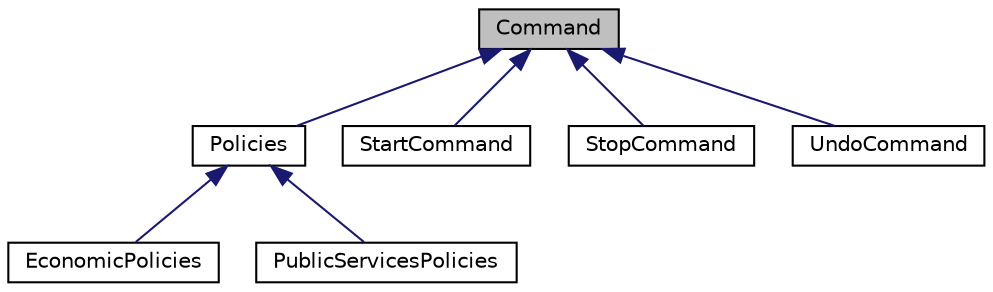 digraph "Command"
{
 // LATEX_PDF_SIZE
  edge [fontname="Helvetica",fontsize="10",labelfontname="Helvetica",labelfontsize="10"];
  node [fontname="Helvetica",fontsize="10",shape=record];
  Node1 [label="Command",height=0.2,width=0.4,color="black", fillcolor="grey75", style="filled", fontcolor="black",tooltip=" "];
  Node1 -> Node2 [dir="back",color="midnightblue",fontsize="10",style="solid",fontname="Helvetica"];
  Node2 [label="Policies",height=0.2,width=0.4,color="black", fillcolor="white", style="filled",URL="$classPolicies.html",tooltip="Abstract base class for policy commands."];
  Node2 -> Node3 [dir="back",color="midnightblue",fontsize="10",style="solid",fontname="Helvetica"];
  Node3 [label="EconomicPolicies",height=0.2,width=0.4,color="black", fillcolor="white", style="filled",URL="$classEconomicPolicies.html",tooltip="Concrete implementation of economic policies."];
  Node2 -> Node4 [dir="back",color="midnightblue",fontsize="10",style="solid",fontname="Helvetica"];
  Node4 [label="PublicServicesPolicies",height=0.2,width=0.4,color="black", fillcolor="white", style="filled",URL="$classPublicServicesPolicies.html",tooltip="Concrete implementation of public services policies."];
  Node1 -> Node5 [dir="back",color="midnightblue",fontsize="10",style="solid",fontname="Helvetica"];
  Node5 [label="StartCommand",height=0.2,width=0.4,color="black", fillcolor="white", style="filled",URL="$classStartCommand.html",tooltip=" "];
  Node1 -> Node6 [dir="back",color="midnightblue",fontsize="10",style="solid",fontname="Helvetica"];
  Node6 [label="StopCommand",height=0.2,width=0.4,color="black", fillcolor="white", style="filled",URL="$classStopCommand.html",tooltip=" "];
  Node1 -> Node7 [dir="back",color="midnightblue",fontsize="10",style="solid",fontname="Helvetica"];
  Node7 [label="UndoCommand",height=0.2,width=0.4,color="black", fillcolor="white", style="filled",URL="$classUndoCommand.html",tooltip=" "];
}
